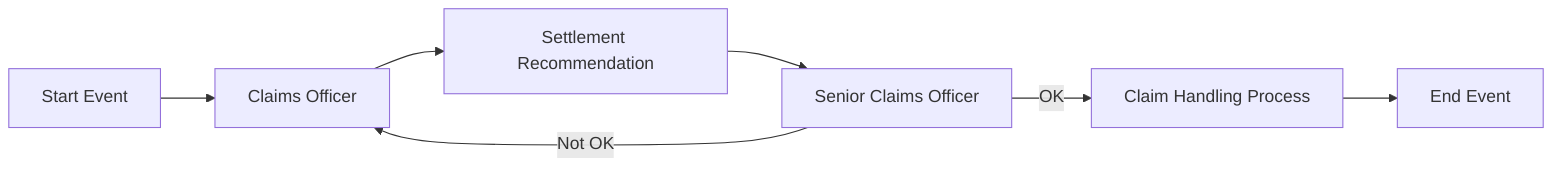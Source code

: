 graph LR
A[Start Event] --> B[Claims Officer]
B --> C[Settlement Recommendation]
C --> D[Senior Claims Officer]
D -- Not OK --> B
D -- OK --> E[Claim Handling Process]
E --> F[End Event]